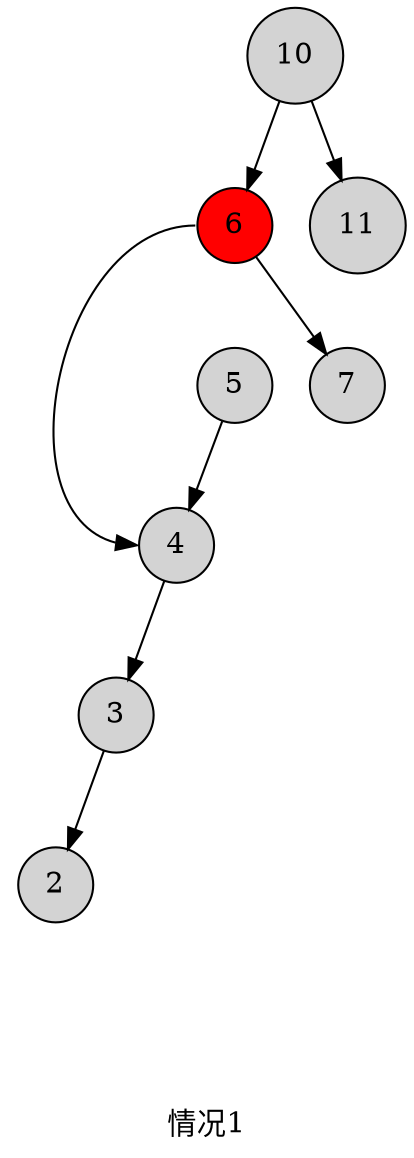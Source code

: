 digraph g{
    node[shape=circle style="filled"]
    label="情况1";
    1,2,3,4,5,6,7,8;
    2[fillcolor="red"];
    node[style="invis"];
    1->{2,3};
    2->{4}[style=invis];
    2->{5};
    4->6->7->8;
    2:w->6:w;
    edge [style="invis"];
    4->44[];
    6->66;
    7->77;
    8->88;
    1[label=10];
    2[label=6];
    3[label=11];
    4[label=5];
    5[label=7];
    6[label=4];
    7[label=3];
    8[label=2];
}
